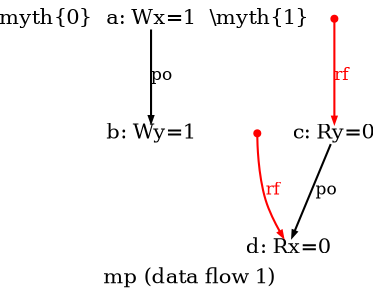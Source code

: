 digraph G {

splines=spline;

/* legend */
fontsize=10;
label="mp (data flow 1)";


/* the unlocked events */
proc0_label_node [shape=none, fontsize=10, label="\\myth{0}", pos="1.000000,0.588000!", fixedsize=true, width=0.455000, height=0.091875]
eiid0 [label="a: Wx=1", shape="none", fontsize=10, pos="1.000000,0.367500!", fixedsize="true", height="0.138889", width="0.486111"];
eiid1 [label="b: Wy=1", shape="none", fontsize=10, pos="1.000000,0.000000!", fixedsize="true", height="0.138889", width="0.486111"];
proc1_label_node [shape=none, fontsize=10, label="\\myth{1}", pos="1.700000,0.588000!", fixedsize=true, width=0.455000, height=0.091875]
eiid2 [label="c: Ry=0", shape="none", fontsize=10, pos="1.700000,0.367500!", fixedsize="true", height="0.138889", width="0.486111"];
eiid3 [label="d: Rx=0", shape="none", fontsize=10, pos="1.700000,0.000000!", fixedsize="true", height="0.138889", width="0.486111"];

/* the intra_causality_data edges */


/* the intra_causality_control edges */

/* the poi edges */
eiid0 -> eiid1 [label="po", fontsize=8, arrowsize="0.300000"];
eiid2 -> eiid3 [label="po", fontsize=8, arrowsize="0.300000"];
/* the rfmap edges */
/*eiid1 -> eiid2 [label="rf", color="red", fontcolor="red", fontsize=8, arrowsize="0.300000"];*/

initeiid2 [shape=point, height=0.04, width=0.04, color="red", pos="1.420000,0.489988!"];
initeiid2 -> eiid2 [label="rf", color="red", fontcolor="red", fontsize=8, arrowsize="0.300000"];
initeiid3 [shape=point, height=0.04, width=0.04, color="red", pos="1.420000,0.122488!"];
initeiid3 -> eiid3 [label="rf", color="red", fontcolor="red", fontsize=8, arrowsize="0.300000"];

/* The viewed-before edges */
/*eiid3 -> eiid0 [label="fr", color="#ffa040", fontcolor="#ffa040", fontsize=8, arrowsize="0.300000"];*/
}
